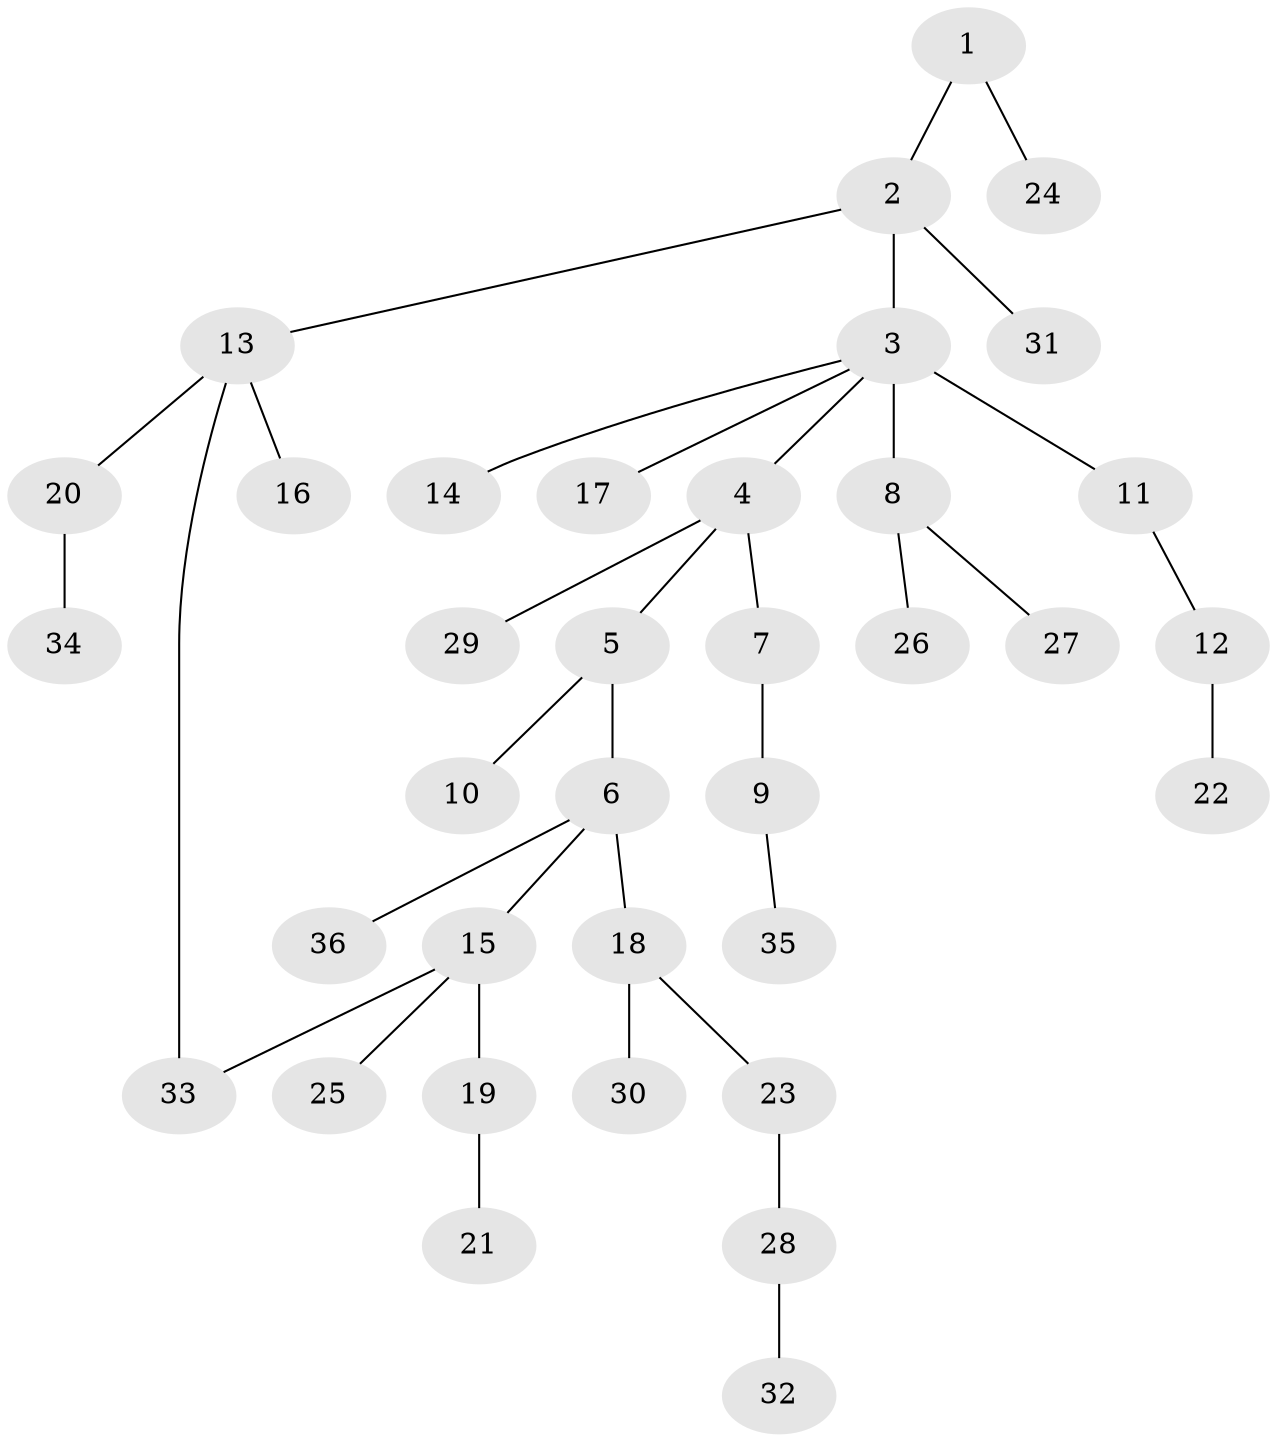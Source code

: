 // original degree distribution, {2: 0.2638888888888889, 4: 0.027777777777777776, 5: 0.06944444444444445, 3: 0.09722222222222222, 6: 0.013888888888888888, 9: 0.013888888888888888, 1: 0.5138888888888888}
// Generated by graph-tools (version 1.1) at 2025/34/03/09/25 02:34:13]
// undirected, 36 vertices, 36 edges
graph export_dot {
graph [start="1"]
  node [color=gray90,style=filled];
  1;
  2;
  3;
  4;
  5;
  6;
  7;
  8;
  9;
  10;
  11;
  12;
  13;
  14;
  15;
  16;
  17;
  18;
  19;
  20;
  21;
  22;
  23;
  24;
  25;
  26;
  27;
  28;
  29;
  30;
  31;
  32;
  33;
  34;
  35;
  36;
  1 -- 2 [weight=1.0];
  1 -- 24 [weight=1.0];
  2 -- 3 [weight=1.0];
  2 -- 13 [weight=1.0];
  2 -- 31 [weight=1.0];
  3 -- 4 [weight=1.0];
  3 -- 8 [weight=6.0];
  3 -- 11 [weight=1.0];
  3 -- 14 [weight=1.0];
  3 -- 17 [weight=1.0];
  4 -- 5 [weight=3.0];
  4 -- 7 [weight=1.0];
  4 -- 29 [weight=1.0];
  5 -- 6 [weight=1.0];
  5 -- 10 [weight=1.0];
  6 -- 15 [weight=1.0];
  6 -- 18 [weight=1.0];
  6 -- 36 [weight=1.0];
  7 -- 9 [weight=1.0];
  8 -- 26 [weight=1.0];
  8 -- 27 [weight=1.0];
  9 -- 35 [weight=1.0];
  11 -- 12 [weight=1.0];
  12 -- 22 [weight=1.0];
  13 -- 16 [weight=1.0];
  13 -- 20 [weight=1.0];
  13 -- 33 [weight=1.0];
  15 -- 19 [weight=1.0];
  15 -- 25 [weight=1.0];
  15 -- 33 [weight=1.0];
  18 -- 23 [weight=1.0];
  18 -- 30 [weight=2.0];
  19 -- 21 [weight=1.0];
  20 -- 34 [weight=2.0];
  23 -- 28 [weight=1.0];
  28 -- 32 [weight=1.0];
}
